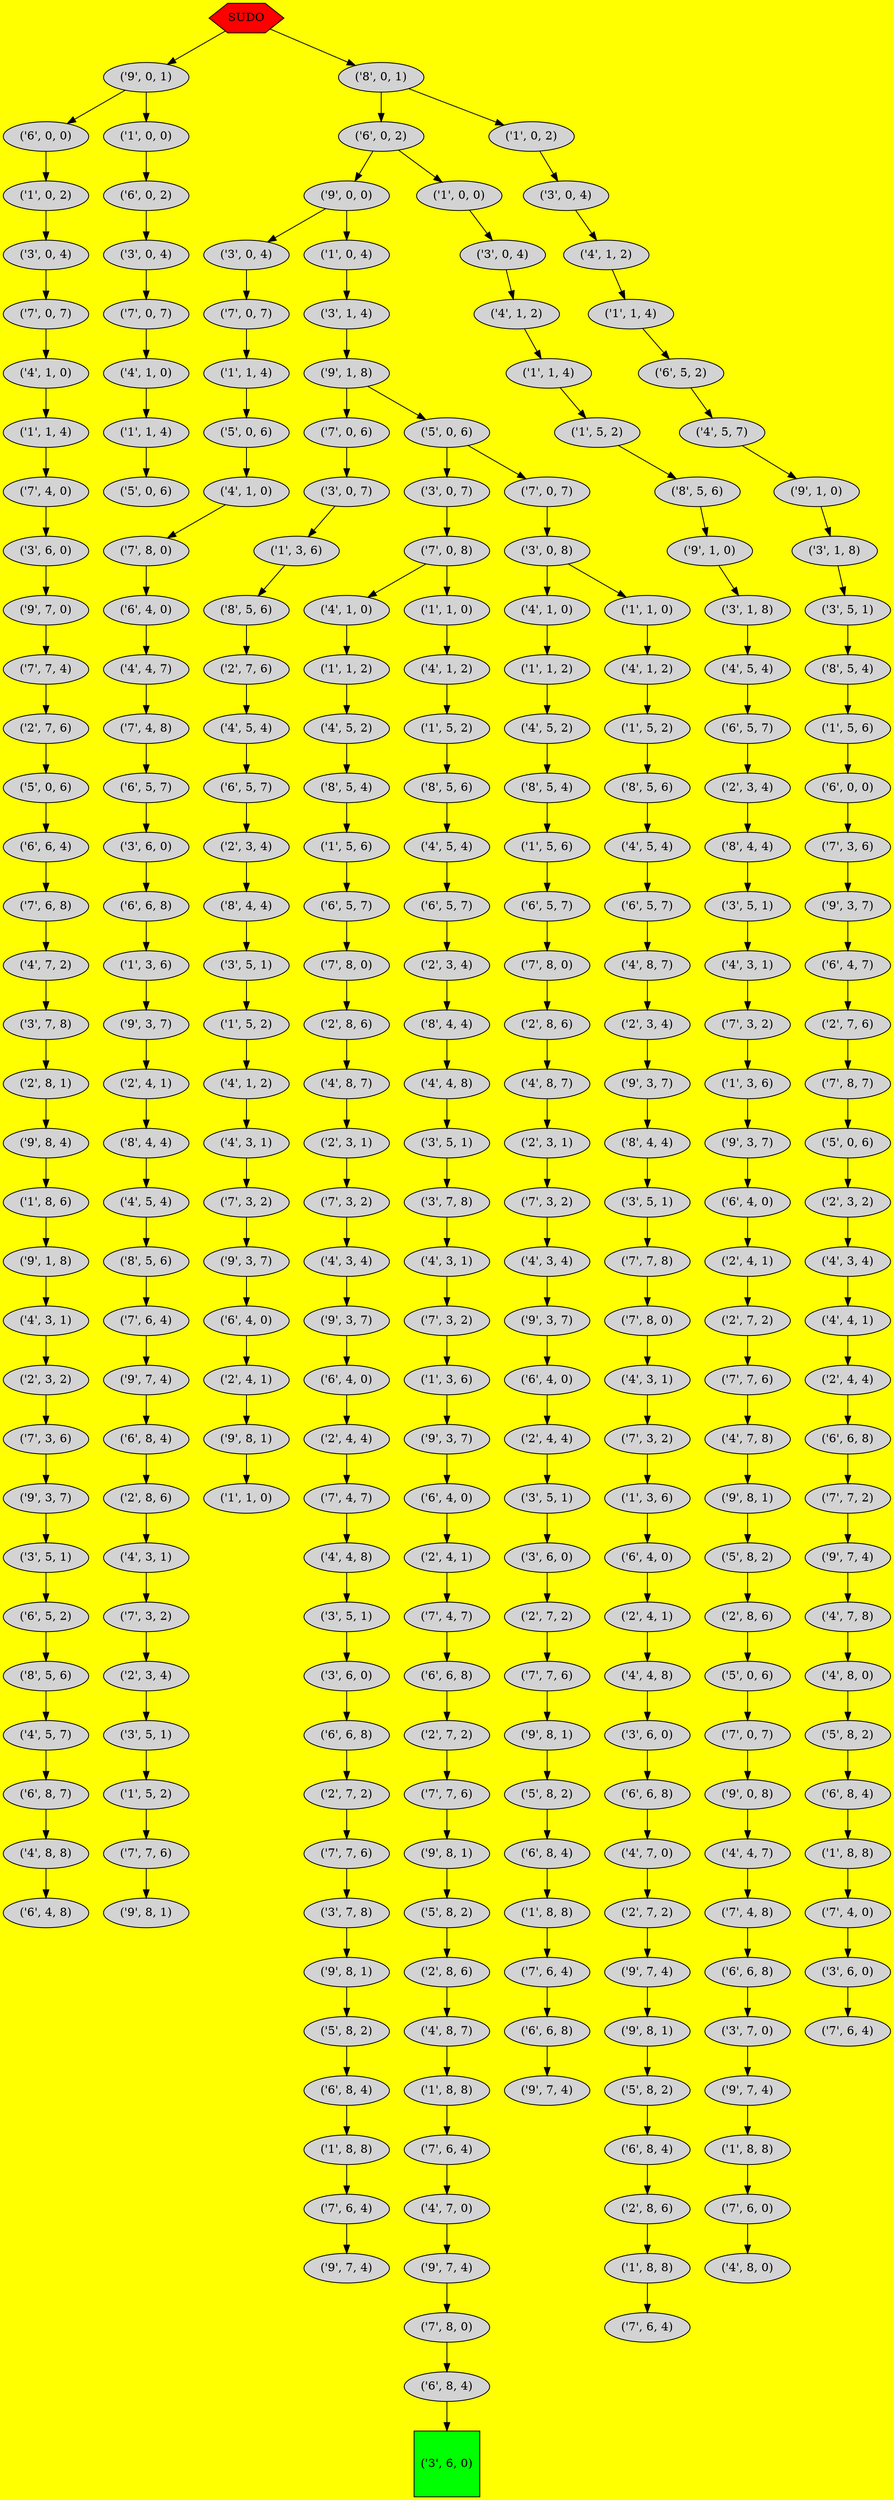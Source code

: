 digraph G {
   bgcolor="#FFFF00";
   node[style=filled];
   "SUDO"[shape=hexagon, fillcolor="#FF0000"];
   "[('9', 0, 1), 0]"[label="('9', 0, 1)"];
   "SUDO"->"[('9', 0, 1), 0]";
   "[('9', 0, 1), 0]"[label="('9', 0, 1)"];
   "[('6', 0, 0), 0]"[label="('6', 0, 0)"];
   "[('9', 0, 1), 0]"->"[('6', 0, 0), 0]";
   "[('6', 0, 0), 0]"[label="('6', 0, 0)"];
   "[('1', 0, 2), 0]"[label="('1', 0, 2)"];
   "[('6', 0, 0), 0]"->"[('1', 0, 2), 0]";
   "[('1', 0, 2), 0]"[label="('1', 0, 2)"];
   "[('3', 0, 4), 0]"[label="('3', 0, 4)"];
   "[('1', 0, 2), 0]"->"[('3', 0, 4), 0]";
   "[('3', 0, 4), 0]"[label="('3', 0, 4)"];
   "[('7', 0, 7), 0]"[label="('7', 0, 7)"];
   "[('3', 0, 4), 0]"->"[('7', 0, 7), 0]";
   "[('7', 0, 7), 0]"[label="('7', 0, 7)"];
   "[('4', 1, 0), 0]"[label="('4', 1, 0)"];
   "[('7', 0, 7), 0]"->"[('4', 1, 0), 0]";
   "[('4', 1, 0), 0]"[label="('4', 1, 0)"];
   "[('1', 1, 4), 0]"[label="('1', 1, 4)"];
   "[('4', 1, 0), 0]"->"[('1', 1, 4), 0]";
   "[('1', 1, 4), 0]"[label="('1', 1, 4)"];
   "[('7', 4, 0), 0]"[label="('7', 4, 0)"];
   "[('1', 1, 4), 0]"->"[('7', 4, 0), 0]";
   "[('7', 4, 0), 0]"[label="('7', 4, 0)"];
   "[('3', 6, 0), 0]"[label="('3', 6, 0)"];
   "[('7', 4, 0), 0]"->"[('3', 6, 0), 0]";
   "[('3', 6, 0), 0]"[label="('3', 6, 0)"];
   "[('9', 7, 0), 0]"[label="('9', 7, 0)"];
   "[('3', 6, 0), 0]"->"[('9', 7, 0), 0]";
   "[('9', 7, 0), 0]"[label="('9', 7, 0)"];
   "[('7', 7, 4), 0]"[label="('7', 7, 4)"];
   "[('9', 7, 0), 0]"->"[('7', 7, 4), 0]";
   "[('7', 7, 4), 0]"[label="('7', 7, 4)"];
   "[('2', 7, 6), 0]"[label="('2', 7, 6)"];
   "[('7', 7, 4), 0]"->"[('2', 7, 6), 0]";
   "[('2', 7, 6), 0]"[label="('2', 7, 6)"];
   "[('5', 0, 6), 0]"[label="('5', 0, 6)"];
   "[('2', 7, 6), 0]"->"[('5', 0, 6), 0]";
   "[('5', 0, 6), 0]"[label="('5', 0, 6)"];
   "[('6', 6, 4), 0]"[label="('6', 6, 4)"];
   "[('5', 0, 6), 0]"->"[('6', 6, 4), 0]";
   "[('6', 6, 4), 0]"[label="('6', 6, 4)"];
   "[('7', 6, 8), 0]"[label="('7', 6, 8)"];
   "[('6', 6, 4), 0]"->"[('7', 6, 8), 0]";
   "[('7', 6, 8), 0]"[label="('7', 6, 8)"];
   "[('4', 7, 2), 0]"[label="('4', 7, 2)"];
   "[('7', 6, 8), 0]"->"[('4', 7, 2), 0]";
   "[('4', 7, 2), 0]"[label="('4', 7, 2)"];
   "[('3', 7, 8), 0]"[label="('3', 7, 8)"];
   "[('4', 7, 2), 0]"->"[('3', 7, 8), 0]";
   "[('3', 7, 8), 0]"[label="('3', 7, 8)"];
   "[('2', 8, 1), 0]"[label="('2', 8, 1)"];
   "[('3', 7, 8), 0]"->"[('2', 8, 1), 0]";
   "[('2', 8, 1), 0]"[label="('2', 8, 1)"];
   "[('9', 8, 4), 0]"[label="('9', 8, 4)"];
   "[('2', 8, 1), 0]"->"[('9', 8, 4), 0]";
   "[('9', 8, 4), 0]"[label="('9', 8, 4)"];
   "[('1', 8, 6), 0]"[label="('1', 8, 6)"];
   "[('9', 8, 4), 0]"->"[('1', 8, 6), 0]";
   "[('1', 8, 6), 0]"[label="('1', 8, 6)"];
   "[('9', 1, 8), 0]"[label="('9', 1, 8)"];
   "[('1', 8, 6), 0]"->"[('9', 1, 8), 0]";
   "[('9', 1, 8), 0]"[label="('9', 1, 8)"];
   "[('4', 3, 1), 0]"[label="('4', 3, 1)"];
   "[('9', 1, 8), 0]"->"[('4', 3, 1), 0]";
   "[('4', 3, 1), 0]"[label="('4', 3, 1)"];
   "[('2', 3, 2), 0]"[label="('2', 3, 2)"];
   "[('4', 3, 1), 0]"->"[('2', 3, 2), 0]";
   "[('2', 3, 2), 0]"[label="('2', 3, 2)"];
   "[('7', 3, 6), 0]"[label="('7', 3, 6)"];
   "[('2', 3, 2), 0]"->"[('7', 3, 6), 0]";
   "[('7', 3, 6), 0]"[label="('7', 3, 6)"];
   "[('9', 3, 7), 0]"[label="('9', 3, 7)"];
   "[('7', 3, 6), 0]"->"[('9', 3, 7), 0]";
   "[('9', 3, 7), 0]"[label="('9', 3, 7)"];
   "[('3', 5, 1), 0]"[label="('3', 5, 1)"];
   "[('9', 3, 7), 0]"->"[('3', 5, 1), 0]";
   "[('3', 5, 1), 0]"[label="('3', 5, 1)"];
   "[('6', 5, 2), 0]"[label="('6', 5, 2)"];
   "[('3', 5, 1), 0]"->"[('6', 5, 2), 0]";
   "[('6', 5, 2), 0]"[label="('6', 5, 2)"];
   "[('8', 5, 6), 0]"[label="('8', 5, 6)"];
   "[('6', 5, 2), 0]"->"[('8', 5, 6), 0]";
   "[('8', 5, 6), 0]"[label="('8', 5, 6)"];
   "[('4', 5, 7), 0]"[label="('4', 5, 7)"];
   "[('8', 5, 6), 0]"->"[('4', 5, 7), 0]";
   "[('4', 5, 7), 0]"[label="('4', 5, 7)"];
   "[('6', 8, 7), 0]"[label="('6', 8, 7)"];
   "[('4', 5, 7), 0]"->"[('6', 8, 7), 0]";
   "[('6', 8, 7), 0]"[label="('6', 8, 7)"];
   "[('4', 8, 8), 0]"[label="('4', 8, 8)"];
   "[('6', 8, 7), 0]"->"[('4', 8, 8), 0]";
   "[('4', 8, 8), 0]"[label="('4', 8, 8)"];
   "[('6', 4, 8), 0]"[label="('6', 4, 8)"];
   "[('4', 8, 8), 0]"->"[('6', 4, 8), 0]";
   "[('9', 0, 1), 0]"[label="('9', 0, 1)"];
   "[('1', 0, 0), 1]"[label="('1', 0, 0)"];
   "[('9', 0, 1), 0]"->"[('1', 0, 0), 1]";
   "[('1', 0, 0), 1]"[label="('1', 0, 0)"];
   "[('6', 0, 2), 1]"[label="('6', 0, 2)"];
   "[('1', 0, 0), 1]"->"[('6', 0, 2), 1]";
   "[('6', 0, 2), 1]"[label="('6', 0, 2)"];
   "[('3', 0, 4), 1]"[label="('3', 0, 4)"];
   "[('6', 0, 2), 1]"->"[('3', 0, 4), 1]";
   "[('3', 0, 4), 1]"[label="('3', 0, 4)"];
   "[('7', 0, 7), 1]"[label="('7', 0, 7)"];
   "[('3', 0, 4), 1]"->"[('7', 0, 7), 1]";
   "[('7', 0, 7), 1]"[label="('7', 0, 7)"];
   "[('4', 1, 0), 1]"[label="('4', 1, 0)"];
   "[('7', 0, 7), 1]"->"[('4', 1, 0), 1]";
   "[('4', 1, 0), 1]"[label="('4', 1, 0)"];
   "[('1', 1, 4), 1]"[label="('1', 1, 4)"];
   "[('4', 1, 0), 1]"->"[('1', 1, 4), 1]";
   "[('1', 1, 4), 1]"[label="('1', 1, 4)"];
   "[('5', 0, 6), 1]"[label="('5', 0, 6)"];
   "[('1', 1, 4), 1]"->"[('5', 0, 6), 1]";
   "SUDO"[shape=hexagon, fillcolor="#FF0000"];
   "[('8', 0, 1), 3]"[label="('8', 0, 1)"];
   "SUDO"->"[('8', 0, 1), 3]";
   "[('8', 0, 1), 3]"[label="('8', 0, 1)"];
   "[('6', 0, 2), 3]"[label="('6', 0, 2)"];
   "[('8', 0, 1), 3]"->"[('6', 0, 2), 3]";
   "[('6', 0, 2), 3]"[label="('6', 0, 2)"];
   "[('9', 0, 0), 3]"[label="('9', 0, 0)"];
   "[('6', 0, 2), 3]"->"[('9', 0, 0), 3]";
   "[('9', 0, 0), 3]"[label="('9', 0, 0)"];
   "[('3', 0, 4), 3]"[label="('3', 0, 4)"];
   "[('9', 0, 0), 3]"->"[('3', 0, 4), 3]";
   "[('3', 0, 4), 3]"[label="('3', 0, 4)"];
   "[('7', 0, 7), 3]"[label="('7', 0, 7)"];
   "[('3', 0, 4), 3]"->"[('7', 0, 7), 3]";
   "[('7', 0, 7), 3]"[label="('7', 0, 7)"];
   "[('1', 1, 4), 3]"[label="('1', 1, 4)"];
   "[('7', 0, 7), 3]"->"[('1', 1, 4), 3]";
   "[('1', 1, 4), 3]"[label="('1', 1, 4)"];
   "[('5', 0, 6), 3]"[label="('5', 0, 6)"];
   "[('1', 1, 4), 3]"->"[('5', 0, 6), 3]";
   "[('5', 0, 6), 3]"[label="('5', 0, 6)"];
   "[('4', 1, 0), 3]"[label="('4', 1, 0)"];
   "[('5', 0, 6), 3]"->"[('4', 1, 0), 3]";
   "[('4', 1, 0), 3]"[label="('4', 1, 0)"];
   "[('7', 8, 0), 3]"[label="('7', 8, 0)"];
   "[('4', 1, 0), 3]"->"[('7', 8, 0), 3]";
   "[('7', 8, 0), 3]"[label="('7', 8, 0)"];
   "[('6', 4, 0), 3]"[label="('6', 4, 0)"];
   "[('7', 8, 0), 3]"->"[('6', 4, 0), 3]";
   "[('6', 4, 0), 3]"[label="('6', 4, 0)"];
   "[('4', 4, 7), 3]"[label="('4', 4, 7)"];
   "[('6', 4, 0), 3]"->"[('4', 4, 7), 3]";
   "[('4', 4, 7), 3]"[label="('4', 4, 7)"];
   "[('7', 4, 8), 3]"[label="('7', 4, 8)"];
   "[('4', 4, 7), 3]"->"[('7', 4, 8), 3]";
   "[('7', 4, 8), 3]"[label="('7', 4, 8)"];
   "[('6', 5, 7), 3]"[label="('6', 5, 7)"];
   "[('7', 4, 8), 3]"->"[('6', 5, 7), 3]";
   "[('6', 5, 7), 3]"[label="('6', 5, 7)"];
   "[('3', 6, 0), 3]"[label="('3', 6, 0)"];
   "[('6', 5, 7), 3]"->"[('3', 6, 0), 3]";
   "[('3', 6, 0), 3]"[label="('3', 6, 0)"];
   "[('6', 6, 8), 3]"[label="('6', 6, 8)"];
   "[('3', 6, 0), 3]"->"[('6', 6, 8), 3]";
   "[('6', 6, 8), 3]"[label="('6', 6, 8)"];
   "[('1', 3, 6), 3]"[label="('1', 3, 6)"];
   "[('6', 6, 8), 3]"->"[('1', 3, 6), 3]";
   "[('1', 3, 6), 3]"[label="('1', 3, 6)"];
   "[('9', 3, 7), 3]"[label="('9', 3, 7)"];
   "[('1', 3, 6), 3]"->"[('9', 3, 7), 3]";
   "[('9', 3, 7), 3]"[label="('9', 3, 7)"];
   "[('2', 4, 1), 3]"[label="('2', 4, 1)"];
   "[('9', 3, 7), 3]"->"[('2', 4, 1), 3]";
   "[('2', 4, 1), 3]"[label="('2', 4, 1)"];
   "[('8', 4, 4), 3]"[label="('8', 4, 4)"];
   "[('2', 4, 1), 3]"->"[('8', 4, 4), 3]";
   "[('8', 4, 4), 3]"[label="('8', 4, 4)"];
   "[('4', 5, 4), 3]"[label="('4', 5, 4)"];
   "[('8', 4, 4), 3]"->"[('4', 5, 4), 3]";
   "[('4', 5, 4), 3]"[label="('4', 5, 4)"];
   "[('8', 5, 6), 3]"[label="('8', 5, 6)"];
   "[('4', 5, 4), 3]"->"[('8', 5, 6), 3]";
   "[('8', 5, 6), 3]"[label="('8', 5, 6)"];
   "[('7', 6, 4), 3]"[label="('7', 6, 4)"];
   "[('8', 5, 6), 3]"->"[('7', 6, 4), 3]";
   "[('7', 6, 4), 3]"[label="('7', 6, 4)"];
   "[('9', 7, 4), 3]"[label="('9', 7, 4)"];
   "[('7', 6, 4), 3]"->"[('9', 7, 4), 3]";
   "[('9', 7, 4), 3]"[label="('9', 7, 4)"];
   "[('6', 8, 4), 3]"[label="('6', 8, 4)"];
   "[('9', 7, 4), 3]"->"[('6', 8, 4), 3]";
   "[('6', 8, 4), 3]"[label="('6', 8, 4)"];
   "[('2', 8, 6), 3]"[label="('2', 8, 6)"];
   "[('6', 8, 4), 3]"->"[('2', 8, 6), 3]";
   "[('2', 8, 6), 3]"[label="('2', 8, 6)"];
   "[('4', 3, 1), 3]"[label="('4', 3, 1)"];
   "[('2', 8, 6), 3]"->"[('4', 3, 1), 3]";
   "[('4', 3, 1), 3]"[label="('4', 3, 1)"];
   "[('7', 3, 2), 3]"[label="('7', 3, 2)"];
   "[('4', 3, 1), 3]"->"[('7', 3, 2), 3]";
   "[('7', 3, 2), 3]"[label="('7', 3, 2)"];
   "[('2', 3, 4), 3]"[label="('2', 3, 4)"];
   "[('7', 3, 2), 3]"->"[('2', 3, 4), 3]";
   "[('2', 3, 4), 3]"[label="('2', 3, 4)"];
   "[('3', 5, 1), 3]"[label="('3', 5, 1)"];
   "[('2', 3, 4), 3]"->"[('3', 5, 1), 3]";
   "[('3', 5, 1), 3]"[label="('3', 5, 1)"];
   "[('1', 5, 2), 3]"[label="('1', 5, 2)"];
   "[('3', 5, 1), 3]"->"[('1', 5, 2), 3]";
   "[('1', 5, 2), 3]"[label="('1', 5, 2)"];
   "[('7', 7, 6), 3]"[label="('7', 7, 6)"];
   "[('1', 5, 2), 3]"->"[('7', 7, 6), 3]";
   "[('7', 7, 6), 3]"[label="('7', 7, 6)"];
   "[('9', 8, 1), 3]"[label="('9', 8, 1)"];
   "[('7', 7, 6), 3]"->"[('9', 8, 1), 3]";
   "[('9', 0, 0), 3]"[label="('9', 0, 0)"];
   "[('1', 0, 4), 4]"[label="('1', 0, 4)"];
   "[('9', 0, 0), 3]"->"[('1', 0, 4), 4]";
   "[('1', 0, 4), 4]"[label="('1', 0, 4)"];
   "[('3', 1, 4), 4]"[label="('3', 1, 4)"];
   "[('1', 0, 4), 4]"->"[('3', 1, 4), 4]";
   "[('3', 1, 4), 4]"[label="('3', 1, 4)"];
   "[('9', 1, 8), 4]"[label="('9', 1, 8)"];
   "[('3', 1, 4), 4]"->"[('9', 1, 8), 4]";
   "[('9', 1, 8), 4]"[label="('9', 1, 8)"];
   "[('7', 0, 6), 4]"[label="('7', 0, 6)"];
   "[('9', 1, 8), 4]"->"[('7', 0, 6), 4]";
   "[('7', 0, 6), 4]"[label="('7', 0, 6)"];
   "[('3', 0, 7), 4]"[label="('3', 0, 7)"];
   "[('7', 0, 6), 4]"->"[('3', 0, 7), 4]";
   "[('3', 0, 7), 4]"[label="('3', 0, 7)"];
   "[('1', 3, 6), 4]"[label="('1', 3, 6)"];
   "[('3', 0, 7), 4]"->"[('1', 3, 6), 4]";
   "[('1', 3, 6), 4]"[label="('1', 3, 6)"];
   "[('8', 5, 6), 4]"[label="('8', 5, 6)"];
   "[('1', 3, 6), 4]"->"[('8', 5, 6), 4]";
   "[('8', 5, 6), 4]"[label="('8', 5, 6)"];
   "[('2', 7, 6), 4]"[label="('2', 7, 6)"];
   "[('8', 5, 6), 4]"->"[('2', 7, 6), 4]";
   "[('2', 7, 6), 4]"[label="('2', 7, 6)"];
   "[('4', 5, 4), 4]"[label="('4', 5, 4)"];
   "[('2', 7, 6), 4]"->"[('4', 5, 4), 4]";
   "[('4', 5, 4), 4]"[label="('4', 5, 4)"];
   "[('6', 5, 7), 4]"[label="('6', 5, 7)"];
   "[('4', 5, 4), 4]"->"[('6', 5, 7), 4]";
   "[('6', 5, 7), 4]"[label="('6', 5, 7)"];
   "[('2', 3, 4), 4]"[label="('2', 3, 4)"];
   "[('6', 5, 7), 4]"->"[('2', 3, 4), 4]";
   "[('2', 3, 4), 4]"[label="('2', 3, 4)"];
   "[('8', 4, 4), 4]"[label="('8', 4, 4)"];
   "[('2', 3, 4), 4]"->"[('8', 4, 4), 4]";
   "[('8', 4, 4), 4]"[label="('8', 4, 4)"];
   "[('3', 5, 1), 4]"[label="('3', 5, 1)"];
   "[('8', 4, 4), 4]"->"[('3', 5, 1), 4]";
   "[('3', 5, 1), 4]"[label="('3', 5, 1)"];
   "[('1', 5, 2), 4]"[label="('1', 5, 2)"];
   "[('3', 5, 1), 4]"->"[('1', 5, 2), 4]";
   "[('1', 5, 2), 4]"[label="('1', 5, 2)"];
   "[('4', 1, 2), 4]"[label="('4', 1, 2)"];
   "[('1', 5, 2), 4]"->"[('4', 1, 2), 4]";
   "[('4', 1, 2), 4]"[label="('4', 1, 2)"];
   "[('4', 3, 1), 4]"[label="('4', 3, 1)"];
   "[('4', 1, 2), 4]"->"[('4', 3, 1), 4]";
   "[('4', 3, 1), 4]"[label="('4', 3, 1)"];
   "[('7', 3, 2), 4]"[label="('7', 3, 2)"];
   "[('4', 3, 1), 4]"->"[('7', 3, 2), 4]";
   "[('7', 3, 2), 4]"[label="('7', 3, 2)"];
   "[('9', 3, 7), 4]"[label="('9', 3, 7)"];
   "[('7', 3, 2), 4]"->"[('9', 3, 7), 4]";
   "[('9', 3, 7), 4]"[label="('9', 3, 7)"];
   "[('6', 4, 0), 4]"[label="('6', 4, 0)"];
   "[('9', 3, 7), 4]"->"[('6', 4, 0), 4]";
   "[('6', 4, 0), 4]"[label="('6', 4, 0)"];
   "[('2', 4, 1), 4]"[label="('2', 4, 1)"];
   "[('6', 4, 0), 4]"->"[('2', 4, 1), 4]";
   "[('2', 4, 1), 4]"[label="('2', 4, 1)"];
   "[('9', 8, 1), 4]"[label="('9', 8, 1)"];
   "[('2', 4, 1), 4]"->"[('9', 8, 1), 4]";
   "[('9', 8, 1), 4]"[label="('9', 8, 1)"];
   "[('1', 1, 0), 4]"[label="('1', 1, 0)"];
   "[('9', 8, 1), 4]"->"[('1', 1, 0), 4]";
   "[('9', 1, 8), 4]"[label="('9', 1, 8)"];
   "[('5', 0, 6), 5]"[label="('5', 0, 6)"];
   "[('9', 1, 8), 4]"->"[('5', 0, 6), 5]";
   "[('5', 0, 6), 5]"[label="('5', 0, 6)"];
   "[('3', 0, 7), 5]"[label="('3', 0, 7)"];
   "[('5', 0, 6), 5]"->"[('3', 0, 7), 5]";
   "[('3', 0, 7), 5]"[label="('3', 0, 7)"];
   "[('7', 0, 8), 5]"[label="('7', 0, 8)"];
   "[('3', 0, 7), 5]"->"[('7', 0, 8), 5]";
   "[('7', 0, 8), 5]"[label="('7', 0, 8)"];
   "[('4', 1, 0), 5]"[label="('4', 1, 0)"];
   "[('7', 0, 8), 5]"->"[('4', 1, 0), 5]";
   "[('4', 1, 0), 5]"[label="('4', 1, 0)"];
   "[('1', 1, 2), 5]"[label="('1', 1, 2)"];
   "[('4', 1, 0), 5]"->"[('1', 1, 2), 5]";
   "[('1', 1, 2), 5]"[label="('1', 1, 2)"];
   "[('4', 5, 2), 5]"[label="('4', 5, 2)"];
   "[('1', 1, 2), 5]"->"[('4', 5, 2), 5]";
   "[('4', 5, 2), 5]"[label="('4', 5, 2)"];
   "[('8', 5, 4), 5]"[label="('8', 5, 4)"];
   "[('4', 5, 2), 5]"->"[('8', 5, 4), 5]";
   "[('8', 5, 4), 5]"[label="('8', 5, 4)"];
   "[('1', 5, 6), 5]"[label="('1', 5, 6)"];
   "[('8', 5, 4), 5]"->"[('1', 5, 6), 5]";
   "[('1', 5, 6), 5]"[label="('1', 5, 6)"];
   "[('6', 5, 7), 5]"[label="('6', 5, 7)"];
   "[('1', 5, 6), 5]"->"[('6', 5, 7), 5]";
   "[('6', 5, 7), 5]"[label="('6', 5, 7)"];
   "[('7', 8, 0), 5]"[label="('7', 8, 0)"];
   "[('6', 5, 7), 5]"->"[('7', 8, 0), 5]";
   "[('7', 8, 0), 5]"[label="('7', 8, 0)"];
   "[('2', 8, 6), 5]"[label="('2', 8, 6)"];
   "[('7', 8, 0), 5]"->"[('2', 8, 6), 5]";
   "[('2', 8, 6), 5]"[label="('2', 8, 6)"];
   "[('4', 8, 7), 5]"[label="('4', 8, 7)"];
   "[('2', 8, 6), 5]"->"[('4', 8, 7), 5]";
   "[('4', 8, 7), 5]"[label="('4', 8, 7)"];
   "[('2', 3, 1), 5]"[label="('2', 3, 1)"];
   "[('4', 8, 7), 5]"->"[('2', 3, 1), 5]";
   "[('2', 3, 1), 5]"[label="('2', 3, 1)"];
   "[('7', 3, 2), 5]"[label="('7', 3, 2)"];
   "[('2', 3, 1), 5]"->"[('7', 3, 2), 5]";
   "[('7', 3, 2), 5]"[label="('7', 3, 2)"];
   "[('4', 3, 4), 5]"[label="('4', 3, 4)"];
   "[('7', 3, 2), 5]"->"[('4', 3, 4), 5]";
   "[('4', 3, 4), 5]"[label="('4', 3, 4)"];
   "[('9', 3, 7), 5]"[label="('9', 3, 7)"];
   "[('4', 3, 4), 5]"->"[('9', 3, 7), 5]";
   "[('9', 3, 7), 5]"[label="('9', 3, 7)"];
   "[('6', 4, 0), 5]"[label="('6', 4, 0)"];
   "[('9', 3, 7), 5]"->"[('6', 4, 0), 5]";
   "[('6', 4, 0), 5]"[label="('6', 4, 0)"];
   "[('2', 4, 4), 5]"[label="('2', 4, 4)"];
   "[('6', 4, 0), 5]"->"[('2', 4, 4), 5]";
   "[('2', 4, 4), 5]"[label="('2', 4, 4)"];
   "[('7', 4, 7), 5]"[label="('7', 4, 7)"];
   "[('2', 4, 4), 5]"->"[('7', 4, 7), 5]";
   "[('7', 4, 7), 5]"[label="('7', 4, 7)"];
   "[('4', 4, 8), 5]"[label="('4', 4, 8)"];
   "[('7', 4, 7), 5]"->"[('4', 4, 8), 5]";
   "[('4', 4, 8), 5]"[label="('4', 4, 8)"];
   "[('3', 5, 1), 5]"[label="('3', 5, 1)"];
   "[('4', 4, 8), 5]"->"[('3', 5, 1), 5]";
   "[('3', 5, 1), 5]"[label="('3', 5, 1)"];
   "[('3', 6, 0), 5]"[label="('3', 6, 0)"];
   "[('3', 5, 1), 5]"->"[('3', 6, 0), 5]";
   "[('3', 6, 0), 5]"[label="('3', 6, 0)"];
   "[('6', 6, 8), 5]"[label="('6', 6, 8)"];
   "[('3', 6, 0), 5]"->"[('6', 6, 8), 5]";
   "[('6', 6, 8), 5]"[label="('6', 6, 8)"];
   "[('2', 7, 2), 5]"[label="('2', 7, 2)"];
   "[('6', 6, 8), 5]"->"[('2', 7, 2), 5]";
   "[('2', 7, 2), 5]"[label="('2', 7, 2)"];
   "[('7', 7, 6), 5]"[label="('7', 7, 6)"];
   "[('2', 7, 2), 5]"->"[('7', 7, 6), 5]";
   "[('7', 7, 6), 5]"[label="('7', 7, 6)"];
   "[('3', 7, 8), 5]"[label="('3', 7, 8)"];
   "[('7', 7, 6), 5]"->"[('3', 7, 8), 5]";
   "[('3', 7, 8), 5]"[label="('3', 7, 8)"];
   "[('9', 8, 1), 5]"[label="('9', 8, 1)"];
   "[('3', 7, 8), 5]"->"[('9', 8, 1), 5]";
   "[('9', 8, 1), 5]"[label="('9', 8, 1)"];
   "[('5', 8, 2), 5]"[label="('5', 8, 2)"];
   "[('9', 8, 1), 5]"->"[('5', 8, 2), 5]";
   "[('5', 8, 2), 5]"[label="('5', 8, 2)"];
   "[('6', 8, 4), 5]"[label="('6', 8, 4)"];
   "[('5', 8, 2), 5]"->"[('6', 8, 4), 5]";
   "[('6', 8, 4), 5]"[label="('6', 8, 4)"];
   "[('1', 8, 8), 5]"[label="('1', 8, 8)"];
   "[('6', 8, 4), 5]"->"[('1', 8, 8), 5]";
   "[('1', 8, 8), 5]"[label="('1', 8, 8)"];
   "[('7', 6, 4), 5]"[label="('7', 6, 4)"];
   "[('1', 8, 8), 5]"->"[('7', 6, 4), 5]";
   "[('7', 6, 4), 5]"[label="('7', 6, 4)"];
   "[('9', 7, 4), 5]"[label="('9', 7, 4)"];
   "[('7', 6, 4), 5]"->"[('9', 7, 4), 5]";
   "[('7', 0, 8), 5]"[label="('7', 0, 8)"];
   "[('1', 1, 0), 6]"[label="('1', 1, 0)"];
   "[('7', 0, 8), 5]"->"[('1', 1, 0), 6]";
   "[('1', 1, 0), 6]"[label="('1', 1, 0)"];
   "[('4', 1, 2), 6]"[label="('4', 1, 2)"];
   "[('1', 1, 0), 6]"->"[('4', 1, 2), 6]";
   "[('4', 1, 2), 6]"[label="('4', 1, 2)"];
   "[('1', 5, 2), 6]"[label="('1', 5, 2)"];
   "[('4', 1, 2), 6]"->"[('1', 5, 2), 6]";
   "[('1', 5, 2), 6]"[label="('1', 5, 2)"];
   "[('8', 5, 6), 6]"[label="('8', 5, 6)"];
   "[('1', 5, 2), 6]"->"[('8', 5, 6), 6]";
   "[('8', 5, 6), 6]"[label="('8', 5, 6)"];
   "[('4', 5, 4), 6]"[label="('4', 5, 4)"];
   "[('8', 5, 6), 6]"->"[('4', 5, 4), 6]";
   "[('4', 5, 4), 6]"[label="('4', 5, 4)"];
   "[('6', 5, 7), 6]"[label="('6', 5, 7)"];
   "[('4', 5, 4), 6]"->"[('6', 5, 7), 6]";
   "[('6', 5, 7), 6]"[label="('6', 5, 7)"];
   "[('2', 3, 4), 6]"[label="('2', 3, 4)"];
   "[('6', 5, 7), 6]"->"[('2', 3, 4), 6]";
   "[('2', 3, 4), 6]"[label="('2', 3, 4)"];
   "[('8', 4, 4), 6]"[label="('8', 4, 4)"];
   "[('2', 3, 4), 6]"->"[('8', 4, 4), 6]";
   "[('8', 4, 4), 6]"[label="('8', 4, 4)"];
   "[('4', 4, 8), 6]"[label="('4', 4, 8)"];
   "[('8', 4, 4), 6]"->"[('4', 4, 8), 6]";
   "[('4', 4, 8), 6]"[label="('4', 4, 8)"];
   "[('3', 5, 1), 6]"[label="('3', 5, 1)"];
   "[('4', 4, 8), 6]"->"[('3', 5, 1), 6]";
   "[('3', 5, 1), 6]"[label="('3', 5, 1)"];
   "[('3', 7, 8), 6]"[label="('3', 7, 8)"];
   "[('3', 5, 1), 6]"->"[('3', 7, 8), 6]";
   "[('3', 7, 8), 6]"[label="('3', 7, 8)"];
   "[('4', 3, 1), 6]"[label="('4', 3, 1)"];
   "[('3', 7, 8), 6]"->"[('4', 3, 1), 6]";
   "[('4', 3, 1), 6]"[label="('4', 3, 1)"];
   "[('7', 3, 2), 6]"[label="('7', 3, 2)"];
   "[('4', 3, 1), 6]"->"[('7', 3, 2), 6]";
   "[('7', 3, 2), 6]"[label="('7', 3, 2)"];
   "[('1', 3, 6), 6]"[label="('1', 3, 6)"];
   "[('7', 3, 2), 6]"->"[('1', 3, 6), 6]";
   "[('1', 3, 6), 6]"[label="('1', 3, 6)"];
   "[('9', 3, 7), 6]"[label="('9', 3, 7)"];
   "[('1', 3, 6), 6]"->"[('9', 3, 7), 6]";
   "[('9', 3, 7), 6]"[label="('9', 3, 7)"];
   "[('6', 4, 0), 6]"[label="('6', 4, 0)"];
   "[('9', 3, 7), 6]"->"[('6', 4, 0), 6]";
   "[('6', 4, 0), 6]"[label="('6', 4, 0)"];
   "[('2', 4, 1), 6]"[label="('2', 4, 1)"];
   "[('6', 4, 0), 6]"->"[('2', 4, 1), 6]";
   "[('2', 4, 1), 6]"[label="('2', 4, 1)"];
   "[('7', 4, 7), 6]"[label="('7', 4, 7)"];
   "[('2', 4, 1), 6]"->"[('7', 4, 7), 6]";
   "[('7', 4, 7), 6]"[label="('7', 4, 7)"];
   "[('6', 6, 8), 6]"[label="('6', 6, 8)"];
   "[('7', 4, 7), 6]"->"[('6', 6, 8), 6]";
   "[('6', 6, 8), 6]"[label="('6', 6, 8)"];
   "[('2', 7, 2), 6]"[label="('2', 7, 2)"];
   "[('6', 6, 8), 6]"->"[('2', 7, 2), 6]";
   "[('2', 7, 2), 6]"[label="('2', 7, 2)"];
   "[('7', 7, 6), 6]"[label="('7', 7, 6)"];
   "[('2', 7, 2), 6]"->"[('7', 7, 6), 6]";
   "[('7', 7, 6), 6]"[label="('7', 7, 6)"];
   "[('9', 8, 1), 6]"[label="('9', 8, 1)"];
   "[('7', 7, 6), 6]"->"[('9', 8, 1), 6]";
   "[('9', 8, 1), 6]"[label="('9', 8, 1)"];
   "[('5', 8, 2), 6]"[label="('5', 8, 2)"];
   "[('9', 8, 1), 6]"->"[('5', 8, 2), 6]";
   "[('5', 8, 2), 6]"[label="('5', 8, 2)"];
   "[('2', 8, 6), 6]"[label="('2', 8, 6)"];
   "[('5', 8, 2), 6]"->"[('2', 8, 6), 6]";
   "[('2', 8, 6), 6]"[label="('2', 8, 6)"];
   "[('4', 8, 7), 6]"[label="('4', 8, 7)"];
   "[('2', 8, 6), 6]"->"[('4', 8, 7), 6]";
   "[('4', 8, 7), 6]"[label="('4', 8, 7)"];
   "[('1', 8, 8), 6]"[label="('1', 8, 8)"];
   "[('4', 8, 7), 6]"->"[('1', 8, 8), 6]";
   "[('1', 8, 8), 6]"[label="('1', 8, 8)"];
   "[('7', 6, 4), 6]"[label="('7', 6, 4)"];
   "[('1', 8, 8), 6]"->"[('7', 6, 4), 6]";
   "[('7', 6, 4), 6]"[label="('7', 6, 4)"];
   "[('4', 7, 0), 6]"[label="('4', 7, 0)"];
   "[('7', 6, 4), 6]"->"[('4', 7, 0), 6]";
   "[('4', 7, 0), 6]"[label="('4', 7, 0)"];
   "[('9', 7, 4), 6]"[label="('9', 7, 4)"];
   "[('4', 7, 0), 6]"->"[('9', 7, 4), 6]";
   "[('9', 7, 4), 6]"[label="('9', 7, 4)"];
   "[('7', 8, 0), 6]"[label="('7', 8, 0)"];
   "[('9', 7, 4), 6]"->"[('7', 8, 0), 6]";
   "[('7', 8, 0), 6]"[label="('7', 8, 0)"];
   "[('6', 8, 4), 6]"[label="('6', 8, 4)"];
   "[('7', 8, 0), 6]"->"[('6', 8, 4), 6]";
   "[('6', 8, 4), 6]"[label="('6', 8, 4)"];
   "[('3', 6, 0), 6]"[label="('3', 6, 0)", shape=square, fillcolor="#00FF00"];
   "[('6', 8, 4), 6]"->"[('3', 6, 0), 6]";
   "[('5', 0, 6), 5]"[label="('5', 0, 6)"];
   "[('7', 0, 7), 8]"[label="('7', 0, 7)"];
   "[('5', 0, 6), 5]"->"[('7', 0, 7), 8]";
   "[('7', 0, 7), 8]"[label="('7', 0, 7)"];
   "[('3', 0, 8), 8]"[label="('3', 0, 8)"];
   "[('7', 0, 7), 8]"->"[('3', 0, 8), 8]";
   "[('3', 0, 8), 8]"[label="('3', 0, 8)"];
   "[('4', 1, 0), 8]"[label="('4', 1, 0)"];
   "[('3', 0, 8), 8]"->"[('4', 1, 0), 8]";
   "[('4', 1, 0), 8]"[label="('4', 1, 0)"];
   "[('1', 1, 2), 8]"[label="('1', 1, 2)"];
   "[('4', 1, 0), 8]"->"[('1', 1, 2), 8]";
   "[('1', 1, 2), 8]"[label="('1', 1, 2)"];
   "[('4', 5, 2), 8]"[label="('4', 5, 2)"];
   "[('1', 1, 2), 8]"->"[('4', 5, 2), 8]";
   "[('4', 5, 2), 8]"[label="('4', 5, 2)"];
   "[('8', 5, 4), 8]"[label="('8', 5, 4)"];
   "[('4', 5, 2), 8]"->"[('8', 5, 4), 8]";
   "[('8', 5, 4), 8]"[label="('8', 5, 4)"];
   "[('1', 5, 6), 8]"[label="('1', 5, 6)"];
   "[('8', 5, 4), 8]"->"[('1', 5, 6), 8]";
   "[('1', 5, 6), 8]"[label="('1', 5, 6)"];
   "[('6', 5, 7), 8]"[label="('6', 5, 7)"];
   "[('1', 5, 6), 8]"->"[('6', 5, 7), 8]";
   "[('6', 5, 7), 8]"[label="('6', 5, 7)"];
   "[('7', 8, 0), 8]"[label="('7', 8, 0)"];
   "[('6', 5, 7), 8]"->"[('7', 8, 0), 8]";
   "[('7', 8, 0), 8]"[label="('7', 8, 0)"];
   "[('2', 8, 6), 8]"[label="('2', 8, 6)"];
   "[('7', 8, 0), 8]"->"[('2', 8, 6), 8]";
   "[('2', 8, 6), 8]"[label="('2', 8, 6)"];
   "[('4', 8, 7), 8]"[label="('4', 8, 7)"];
   "[('2', 8, 6), 8]"->"[('4', 8, 7), 8]";
   "[('4', 8, 7), 8]"[label="('4', 8, 7)"];
   "[('2', 3, 1), 8]"[label="('2', 3, 1)"];
   "[('4', 8, 7), 8]"->"[('2', 3, 1), 8]";
   "[('2', 3, 1), 8]"[label="('2', 3, 1)"];
   "[('7', 3, 2), 8]"[label="('7', 3, 2)"];
   "[('2', 3, 1), 8]"->"[('7', 3, 2), 8]";
   "[('7', 3, 2), 8]"[label="('7', 3, 2)"];
   "[('4', 3, 4), 8]"[label="('4', 3, 4)"];
   "[('7', 3, 2), 8]"->"[('4', 3, 4), 8]";
   "[('4', 3, 4), 8]"[label="('4', 3, 4)"];
   "[('9', 3, 7), 8]"[label="('9', 3, 7)"];
   "[('4', 3, 4), 8]"->"[('9', 3, 7), 8]";
   "[('9', 3, 7), 8]"[label="('9', 3, 7)"];
   "[('6', 4, 0), 8]"[label="('6', 4, 0)"];
   "[('9', 3, 7), 8]"->"[('6', 4, 0), 8]";
   "[('6', 4, 0), 8]"[label="('6', 4, 0)"];
   "[('2', 4, 4), 8]"[label="('2', 4, 4)"];
   "[('6', 4, 0), 8]"->"[('2', 4, 4), 8]";
   "[('2', 4, 4), 8]"[label="('2', 4, 4)"];
   "[('3', 5, 1), 8]"[label="('3', 5, 1)"];
   "[('2', 4, 4), 8]"->"[('3', 5, 1), 8]";
   "[('3', 5, 1), 8]"[label="('3', 5, 1)"];
   "[('3', 6, 0), 8]"[label="('3', 6, 0)"];
   "[('3', 5, 1), 8]"->"[('3', 6, 0), 8]";
   "[('3', 6, 0), 8]"[label="('3', 6, 0)"];
   "[('2', 7, 2), 8]"[label="('2', 7, 2)"];
   "[('3', 6, 0), 8]"->"[('2', 7, 2), 8]";
   "[('2', 7, 2), 8]"[label="('2', 7, 2)"];
   "[('7', 7, 6), 8]"[label="('7', 7, 6)"];
   "[('2', 7, 2), 8]"->"[('7', 7, 6), 8]";
   "[('7', 7, 6), 8]"[label="('7', 7, 6)"];
   "[('9', 8, 1), 8]"[label="('9', 8, 1)"];
   "[('7', 7, 6), 8]"->"[('9', 8, 1), 8]";
   "[('9', 8, 1), 8]"[label="('9', 8, 1)"];
   "[('5', 8, 2), 8]"[label="('5', 8, 2)"];
   "[('9', 8, 1), 8]"->"[('5', 8, 2), 8]";
   "[('5', 8, 2), 8]"[label="('5', 8, 2)"];
   "[('6', 8, 4), 8]"[label="('6', 8, 4)"];
   "[('5', 8, 2), 8]"->"[('6', 8, 4), 8]";
   "[('6', 8, 4), 8]"[label="('6', 8, 4)"];
   "[('1', 8, 8), 8]"[label="('1', 8, 8)"];
   "[('6', 8, 4), 8]"->"[('1', 8, 8), 8]";
   "[('1', 8, 8), 8]"[label="('1', 8, 8)"];
   "[('7', 6, 4), 8]"[label="('7', 6, 4)"];
   "[('1', 8, 8), 8]"->"[('7', 6, 4), 8]";
   "[('7', 6, 4), 8]"[label="('7', 6, 4)"];
   "[('6', 6, 8), 8]"[label="('6', 6, 8)"];
   "[('7', 6, 4), 8]"->"[('6', 6, 8), 8]";
   "[('6', 6, 8), 8]"[label="('6', 6, 8)"];
   "[('9', 7, 4), 8]"[label="('9', 7, 4)"];
   "[('6', 6, 8), 8]"->"[('9', 7, 4), 8]";
   "[('3', 0, 8), 8]"[label="('3', 0, 8)"];
   "[('1', 1, 0), 9]"[label="('1', 1, 0)"];
   "[('3', 0, 8), 8]"->"[('1', 1, 0), 9]";
   "[('1', 1, 0), 9]"[label="('1', 1, 0)"];
   "[('4', 1, 2), 9]"[label="('4', 1, 2)"];
   "[('1', 1, 0), 9]"->"[('4', 1, 2), 9]";
   "[('4', 1, 2), 9]"[label="('4', 1, 2)"];
   "[('1', 5, 2), 9]"[label="('1', 5, 2)"];
   "[('4', 1, 2), 9]"->"[('1', 5, 2), 9]";
   "[('1', 5, 2), 9]"[label="('1', 5, 2)"];
   "[('8', 5, 6), 9]"[label="('8', 5, 6)"];
   "[('1', 5, 2), 9]"->"[('8', 5, 6), 9]";
   "[('8', 5, 6), 9]"[label="('8', 5, 6)"];
   "[('4', 5, 4), 9]"[label="('4', 5, 4)"];
   "[('8', 5, 6), 9]"->"[('4', 5, 4), 9]";
   "[('4', 5, 4), 9]"[label="('4', 5, 4)"];
   "[('6', 5, 7), 9]"[label="('6', 5, 7)"];
   "[('4', 5, 4), 9]"->"[('6', 5, 7), 9]";
   "[('6', 5, 7), 9]"[label="('6', 5, 7)"];
   "[('4', 8, 7), 9]"[label="('4', 8, 7)"];
   "[('6', 5, 7), 9]"->"[('4', 8, 7), 9]";
   "[('4', 8, 7), 9]"[label="('4', 8, 7)"];
   "[('2', 3, 4), 9]"[label="('2', 3, 4)"];
   "[('4', 8, 7), 9]"->"[('2', 3, 4), 9]";
   "[('2', 3, 4), 9]"[label="('2', 3, 4)"];
   "[('9', 3, 7), 9]"[label="('9', 3, 7)"];
   "[('2', 3, 4), 9]"->"[('9', 3, 7), 9]";
   "[('9', 3, 7), 9]"[label="('9', 3, 7)"];
   "[('8', 4, 4), 9]"[label="('8', 4, 4)"];
   "[('9', 3, 7), 9]"->"[('8', 4, 4), 9]";
   "[('8', 4, 4), 9]"[label="('8', 4, 4)"];
   "[('3', 5, 1), 9]"[label="('3', 5, 1)"];
   "[('8', 4, 4), 9]"->"[('3', 5, 1), 9]";
   "[('3', 5, 1), 9]"[label="('3', 5, 1)"];
   "[('7', 7, 8), 9]"[label="('7', 7, 8)"];
   "[('3', 5, 1), 9]"->"[('7', 7, 8), 9]";
   "[('7', 7, 8), 9]"[label="('7', 7, 8)"];
   "[('7', 8, 0), 9]"[label="('7', 8, 0)"];
   "[('7', 7, 8), 9]"->"[('7', 8, 0), 9]";
   "[('7', 8, 0), 9]"[label="('7', 8, 0)"];
   "[('4', 3, 1), 9]"[label="('4', 3, 1)"];
   "[('7', 8, 0), 9]"->"[('4', 3, 1), 9]";
   "[('4', 3, 1), 9]"[label="('4', 3, 1)"];
   "[('7', 3, 2), 9]"[label="('7', 3, 2)"];
   "[('4', 3, 1), 9]"->"[('7', 3, 2), 9]";
   "[('7', 3, 2), 9]"[label="('7', 3, 2)"];
   "[('1', 3, 6), 9]"[label="('1', 3, 6)"];
   "[('7', 3, 2), 9]"->"[('1', 3, 6), 9]";
   "[('1', 3, 6), 9]"[label="('1', 3, 6)"];
   "[('6', 4, 0), 9]"[label="('6', 4, 0)"];
   "[('1', 3, 6), 9]"->"[('6', 4, 0), 9]";
   "[('6', 4, 0), 9]"[label="('6', 4, 0)"];
   "[('2', 4, 1), 9]"[label="('2', 4, 1)"];
   "[('6', 4, 0), 9]"->"[('2', 4, 1), 9]";
   "[('2', 4, 1), 9]"[label="('2', 4, 1)"];
   "[('4', 4, 8), 9]"[label="('4', 4, 8)"];
   "[('2', 4, 1), 9]"->"[('4', 4, 8), 9]";
   "[('4', 4, 8), 9]"[label="('4', 4, 8)"];
   "[('3', 6, 0), 9]"[label="('3', 6, 0)"];
   "[('4', 4, 8), 9]"->"[('3', 6, 0), 9]";
   "[('3', 6, 0), 9]"[label="('3', 6, 0)"];
   "[('6', 6, 8), 9]"[label="('6', 6, 8)"];
   "[('3', 6, 0), 9]"->"[('6', 6, 8), 9]";
   "[('6', 6, 8), 9]"[label="('6', 6, 8)"];
   "[('4', 7, 0), 9]"[label="('4', 7, 0)"];
   "[('6', 6, 8), 9]"->"[('4', 7, 0), 9]";
   "[('4', 7, 0), 9]"[label="('4', 7, 0)"];
   "[('2', 7, 2), 9]"[label="('2', 7, 2)"];
   "[('4', 7, 0), 9]"->"[('2', 7, 2), 9]";
   "[('2', 7, 2), 9]"[label="('2', 7, 2)"];
   "[('9', 7, 4), 9]"[label="('9', 7, 4)"];
   "[('2', 7, 2), 9]"->"[('9', 7, 4), 9]";
   "[('9', 7, 4), 9]"[label="('9', 7, 4)"];
   "[('9', 8, 1), 9]"[label="('9', 8, 1)"];
   "[('9', 7, 4), 9]"->"[('9', 8, 1), 9]";
   "[('9', 8, 1), 9]"[label="('9', 8, 1)"];
   "[('5', 8, 2), 9]"[label="('5', 8, 2)"];
   "[('9', 8, 1), 9]"->"[('5', 8, 2), 9]";
   "[('5', 8, 2), 9]"[label="('5', 8, 2)"];
   "[('6', 8, 4), 9]"[label="('6', 8, 4)"];
   "[('5', 8, 2), 9]"->"[('6', 8, 4), 9]";
   "[('6', 8, 4), 9]"[label="('6', 8, 4)"];
   "[('2', 8, 6), 9]"[label="('2', 8, 6)"];
   "[('6', 8, 4), 9]"->"[('2', 8, 6), 9]";
   "[('2', 8, 6), 9]"[label="('2', 8, 6)"];
   "[('1', 8, 8), 9]"[label="('1', 8, 8)"];
   "[('2', 8, 6), 9]"->"[('1', 8, 8), 9]";
   "[('1', 8, 8), 9]"[label="('1', 8, 8)"];
   "[('7', 6, 4), 9]"[label="('7', 6, 4)"];
   "[('1', 8, 8), 9]"->"[('7', 6, 4), 9]";
   "[('6', 0, 2), 3]"[label="('6', 0, 2)"];
   "[('1', 0, 0), 14]"[label="('1', 0, 0)"];
   "[('6', 0, 2), 3]"->"[('1', 0, 0), 14]";
   "[('1', 0, 0), 14]"[label="('1', 0, 0)"];
   "[('3', 0, 4), 14]"[label="('3', 0, 4)"];
   "[('1', 0, 0), 14]"->"[('3', 0, 4), 14]";
   "[('3', 0, 4), 14]"[label="('3', 0, 4)"];
   "[('4', 1, 2), 14]"[label="('4', 1, 2)"];
   "[('3', 0, 4), 14]"->"[('4', 1, 2), 14]";
   "[('4', 1, 2), 14]"[label="('4', 1, 2)"];
   "[('1', 1, 4), 14]"[label="('1', 1, 4)"];
   "[('4', 1, 2), 14]"->"[('1', 1, 4), 14]";
   "[('1', 1, 4), 14]"[label="('1', 1, 4)"];
   "[('1', 5, 2), 14]"[label="('1', 5, 2)"];
   "[('1', 1, 4), 14]"->"[('1', 5, 2), 14]";
   "[('1', 5, 2), 14]"[label="('1', 5, 2)"];
   "[('8', 5, 6), 14]"[label="('8', 5, 6)"];
   "[('1', 5, 2), 14]"->"[('8', 5, 6), 14]";
   "[('8', 5, 6), 14]"[label="('8', 5, 6)"];
   "[('9', 1, 0), 14]"[label="('9', 1, 0)"];
   "[('8', 5, 6), 14]"->"[('9', 1, 0), 14]";
   "[('9', 1, 0), 14]"[label="('9', 1, 0)"];
   "[('3', 1, 8), 14]"[label="('3', 1, 8)"];
   "[('9', 1, 0), 14]"->"[('3', 1, 8), 14]";
   "[('3', 1, 8), 14]"[label="('3', 1, 8)"];
   "[('4', 5, 4), 14]"[label="('4', 5, 4)"];
   "[('3', 1, 8), 14]"->"[('4', 5, 4), 14]";
   "[('4', 5, 4), 14]"[label="('4', 5, 4)"];
   "[('6', 5, 7), 14]"[label="('6', 5, 7)"];
   "[('4', 5, 4), 14]"->"[('6', 5, 7), 14]";
   "[('6', 5, 7), 14]"[label="('6', 5, 7)"];
   "[('2', 3, 4), 14]"[label="('2', 3, 4)"];
   "[('6', 5, 7), 14]"->"[('2', 3, 4), 14]";
   "[('2', 3, 4), 14]"[label="('2', 3, 4)"];
   "[('8', 4, 4), 14]"[label="('8', 4, 4)"];
   "[('2', 3, 4), 14]"->"[('8', 4, 4), 14]";
   "[('8', 4, 4), 14]"[label="('8', 4, 4)"];
   "[('3', 5, 1), 14]"[label="('3', 5, 1)"];
   "[('8', 4, 4), 14]"->"[('3', 5, 1), 14]";
   "[('3', 5, 1), 14]"[label="('3', 5, 1)"];
   "[('4', 3, 1), 14]"[label="('4', 3, 1)"];
   "[('3', 5, 1), 14]"->"[('4', 3, 1), 14]";
   "[('4', 3, 1), 14]"[label="('4', 3, 1)"];
   "[('7', 3, 2), 14]"[label="('7', 3, 2)"];
   "[('4', 3, 1), 14]"->"[('7', 3, 2), 14]";
   "[('7', 3, 2), 14]"[label="('7', 3, 2)"];
   "[('1', 3, 6), 14]"[label="('1', 3, 6)"];
   "[('7', 3, 2), 14]"->"[('1', 3, 6), 14]";
   "[('1', 3, 6), 14]"[label="('1', 3, 6)"];
   "[('9', 3, 7), 14]"[label="('9', 3, 7)"];
   "[('1', 3, 6), 14]"->"[('9', 3, 7), 14]";
   "[('9', 3, 7), 14]"[label="('9', 3, 7)"];
   "[('6', 4, 0), 14]"[label="('6', 4, 0)"];
   "[('9', 3, 7), 14]"->"[('6', 4, 0), 14]";
   "[('6', 4, 0), 14]"[label="('6', 4, 0)"];
   "[('2', 4, 1), 14]"[label="('2', 4, 1)"];
   "[('6', 4, 0), 14]"->"[('2', 4, 1), 14]";
   "[('2', 4, 1), 14]"[label="('2', 4, 1)"];
   "[('2', 7, 2), 14]"[label="('2', 7, 2)"];
   "[('2', 4, 1), 14]"->"[('2', 7, 2), 14]";
   "[('2', 7, 2), 14]"[label="('2', 7, 2)"];
   "[('7', 7, 6), 14]"[label="('7', 7, 6)"];
   "[('2', 7, 2), 14]"->"[('7', 7, 6), 14]";
   "[('7', 7, 6), 14]"[label="('7', 7, 6)"];
   "[('4', 7, 8), 14]"[label="('4', 7, 8)"];
   "[('7', 7, 6), 14]"->"[('4', 7, 8), 14]";
   "[('4', 7, 8), 14]"[label="('4', 7, 8)"];
   "[('9', 8, 1), 14]"[label="('9', 8, 1)"];
   "[('4', 7, 8), 14]"->"[('9', 8, 1), 14]";
   "[('9', 8, 1), 14]"[label="('9', 8, 1)"];
   "[('5', 8, 2), 14]"[label="('5', 8, 2)"];
   "[('9', 8, 1), 14]"->"[('5', 8, 2), 14]";
   "[('5', 8, 2), 14]"[label="('5', 8, 2)"];
   "[('2', 8, 6), 14]"[label="('2', 8, 6)"];
   "[('5', 8, 2), 14]"->"[('2', 8, 6), 14]";
   "[('2', 8, 6), 14]"[label="('2', 8, 6)"];
   "[('5', 0, 6), 14]"[label="('5', 0, 6)"];
   "[('2', 8, 6), 14]"->"[('5', 0, 6), 14]";
   "[('5', 0, 6), 14]"[label="('5', 0, 6)"];
   "[('7', 0, 7), 14]"[label="('7', 0, 7)"];
   "[('5', 0, 6), 14]"->"[('7', 0, 7), 14]";
   "[('7', 0, 7), 14]"[label="('7', 0, 7)"];
   "[('9', 0, 8), 14]"[label="('9', 0, 8)"];
   "[('7', 0, 7), 14]"->"[('9', 0, 8), 14]";
   "[('9', 0, 8), 14]"[label="('9', 0, 8)"];
   "[('4', 4, 7), 14]"[label="('4', 4, 7)"];
   "[('9', 0, 8), 14]"->"[('4', 4, 7), 14]";
   "[('4', 4, 7), 14]"[label="('4', 4, 7)"];
   "[('7', 4, 8), 14]"[label="('7', 4, 8)"];
   "[('4', 4, 7), 14]"->"[('7', 4, 8), 14]";
   "[('7', 4, 8), 14]"[label="('7', 4, 8)"];
   "[('6', 6, 8), 14]"[label="('6', 6, 8)"];
   "[('7', 4, 8), 14]"->"[('6', 6, 8), 14]";
   "[('6', 6, 8), 14]"[label="('6', 6, 8)"];
   "[('3', 7, 0), 14]"[label="('3', 7, 0)"];
   "[('6', 6, 8), 14]"->"[('3', 7, 0), 14]";
   "[('3', 7, 0), 14]"[label="('3', 7, 0)"];
   "[('9', 7, 4), 14]"[label="('9', 7, 4)"];
   "[('3', 7, 0), 14]"->"[('9', 7, 4), 14]";
   "[('9', 7, 4), 14]"[label="('9', 7, 4)"];
   "[('1', 8, 8), 14]"[label="('1', 8, 8)"];
   "[('9', 7, 4), 14]"->"[('1', 8, 8), 14]";
   "[('1', 8, 8), 14]"[label="('1', 8, 8)"];
   "[('7', 6, 0), 14]"[label="('7', 6, 0)"];
   "[('1', 8, 8), 14]"->"[('7', 6, 0), 14]";
   "[('7', 6, 0), 14]"[label="('7', 6, 0)"];
   "[('4', 8, 0), 14]"[label="('4', 8, 0)"];
   "[('7', 6, 0), 14]"->"[('4', 8, 0), 14]";
   "[('8', 0, 1), 3]"[label="('8', 0, 1)"];
   "[('1', 0, 2), 16]"[label="('1', 0, 2)"];
   "[('8', 0, 1), 3]"->"[('1', 0, 2), 16]";
   "[('1', 0, 2), 16]"[label="('1', 0, 2)"];
   "[('3', 0, 4), 16]"[label="('3', 0, 4)"];
   "[('1', 0, 2), 16]"->"[('3', 0, 4), 16]";
   "[('3', 0, 4), 16]"[label="('3', 0, 4)"];
   "[('4', 1, 2), 16]"[label="('4', 1, 2)"];
   "[('3', 0, 4), 16]"->"[('4', 1, 2), 16]";
   "[('4', 1, 2), 16]"[label="('4', 1, 2)"];
   "[('1', 1, 4), 16]"[label="('1', 1, 4)"];
   "[('4', 1, 2), 16]"->"[('1', 1, 4), 16]";
   "[('1', 1, 4), 16]"[label="('1', 1, 4)"];
   "[('6', 5, 2), 16]"[label="('6', 5, 2)"];
   "[('1', 1, 4), 16]"->"[('6', 5, 2), 16]";
   "[('6', 5, 2), 16]"[label="('6', 5, 2)"];
   "[('4', 5, 7), 16]"[label="('4', 5, 7)"];
   "[('6', 5, 2), 16]"->"[('4', 5, 7), 16]";
   "[('4', 5, 7), 16]"[label="('4', 5, 7)"];
   "[('9', 1, 0), 16]"[label="('9', 1, 0)"];
   "[('4', 5, 7), 16]"->"[('9', 1, 0), 16]";
   "[('9', 1, 0), 16]"[label="('9', 1, 0)"];
   "[('3', 1, 8), 16]"[label="('3', 1, 8)"];
   "[('9', 1, 0), 16]"->"[('3', 1, 8), 16]";
   "[('3', 1, 8), 16]"[label="('3', 1, 8)"];
   "[('3', 5, 1), 16]"[label="('3', 5, 1)"];
   "[('3', 1, 8), 16]"->"[('3', 5, 1), 16]";
   "[('3', 5, 1), 16]"[label="('3', 5, 1)"];
   "[('8', 5, 4), 16]"[label="('8', 5, 4)"];
   "[('3', 5, 1), 16]"->"[('8', 5, 4), 16]";
   "[('8', 5, 4), 16]"[label="('8', 5, 4)"];
   "[('1', 5, 6), 16]"[label="('1', 5, 6)"];
   "[('8', 5, 4), 16]"->"[('1', 5, 6), 16]";
   "[('1', 5, 6), 16]"[label="('1', 5, 6)"];
   "[('6', 0, 0), 16]"[label="('6', 0, 0)"];
   "[('1', 5, 6), 16]"->"[('6', 0, 0), 16]";
   "[('6', 0, 0), 16]"[label="('6', 0, 0)"];
   "[('7', 3, 6), 16]"[label="('7', 3, 6)"];
   "[('6', 0, 0), 16]"->"[('7', 3, 6), 16]";
   "[('7', 3, 6), 16]"[label="('7', 3, 6)"];
   "[('9', 3, 7), 16]"[label="('9', 3, 7)"];
   "[('7', 3, 6), 16]"->"[('9', 3, 7), 16]";
   "[('9', 3, 7), 16]"[label="('9', 3, 7)"];
   "[('6', 4, 7), 16]"[label="('6', 4, 7)"];
   "[('9', 3, 7), 16]"->"[('6', 4, 7), 16]";
   "[('6', 4, 7), 16]"[label="('6', 4, 7)"];
   "[('2', 7, 6), 16]"[label="('2', 7, 6)"];
   "[('6', 4, 7), 16]"->"[('2', 7, 6), 16]";
   "[('2', 7, 6), 16]"[label="('2', 7, 6)"];
   "[('7', 8, 7), 16]"[label="('7', 8, 7)"];
   "[('2', 7, 6), 16]"->"[('7', 8, 7), 16]";
   "[('7', 8, 7), 16]"[label="('7', 8, 7)"];
   "[('5', 0, 6), 16]"[label="('5', 0, 6)"];
   "[('7', 8, 7), 16]"->"[('5', 0, 6), 16]";
   "[('5', 0, 6), 16]"[label="('5', 0, 6)"];
   "[('2', 3, 2), 16]"[label="('2', 3, 2)"];
   "[('5', 0, 6), 16]"->"[('2', 3, 2), 16]";
   "[('2', 3, 2), 16]"[label="('2', 3, 2)"];
   "[('4', 3, 4), 16]"[label="('4', 3, 4)"];
   "[('2', 3, 2), 16]"->"[('4', 3, 4), 16]";
   "[('4', 3, 4), 16]"[label="('4', 3, 4)"];
   "[('4', 4, 1), 16]"[label="('4', 4, 1)"];
   "[('4', 3, 4), 16]"->"[('4', 4, 1), 16]";
   "[('4', 4, 1), 16]"[label="('4', 4, 1)"];
   "[('2', 4, 4), 16]"[label="('2', 4, 4)"];
   "[('4', 4, 1), 16]"->"[('2', 4, 4), 16]";
   "[('2', 4, 4), 16]"[label="('2', 4, 4)"];
   "[('6', 6, 8), 16]"[label="('6', 6, 8)"];
   "[('2', 4, 4), 16]"->"[('6', 6, 8), 16]";
   "[('6', 6, 8), 16]"[label="('6', 6, 8)"];
   "[('7', 7, 2), 16]"[label="('7', 7, 2)"];
   "[('6', 6, 8), 16]"->"[('7', 7, 2), 16]";
   "[('7', 7, 2), 16]"[label="('7', 7, 2)"];
   "[('9', 7, 4), 16]"[label="('9', 7, 4)"];
   "[('7', 7, 2), 16]"->"[('9', 7, 4), 16]";
   "[('9', 7, 4), 16]"[label="('9', 7, 4)"];
   "[('4', 7, 8), 16]"[label="('4', 7, 8)"];
   "[('9', 7, 4), 16]"->"[('4', 7, 8), 16]";
   "[('4', 7, 8), 16]"[label="('4', 7, 8)"];
   "[('4', 8, 0), 16]"[label="('4', 8, 0)"];
   "[('4', 7, 8), 16]"->"[('4', 8, 0), 16]";
   "[('4', 8, 0), 16]"[label="('4', 8, 0)"];
   "[('5', 8, 2), 16]"[label="('5', 8, 2)"];
   "[('4', 8, 0), 16]"->"[('5', 8, 2), 16]";
   "[('5', 8, 2), 16]"[label="('5', 8, 2)"];
   "[('6', 8, 4), 16]"[label="('6', 8, 4)"];
   "[('5', 8, 2), 16]"->"[('6', 8, 4), 16]";
   "[('6', 8, 4), 16]"[label="('6', 8, 4)"];
   "[('1', 8, 8), 16]"[label="('1', 8, 8)"];
   "[('6', 8, 4), 16]"->"[('1', 8, 8), 16]";
   "[('1', 8, 8), 16]"[label="('1', 8, 8)"];
   "[('7', 4, 0), 16]"[label="('7', 4, 0)"];
   "[('1', 8, 8), 16]"->"[('7', 4, 0), 16]";
   "[('7', 4, 0), 16]"[label="('7', 4, 0)"];
   "[('3', 6, 0), 16]"[label="('3', 6, 0)"];
   "[('7', 4, 0), 16]"->"[('3', 6, 0), 16]";
   "[('3', 6, 0), 16]"[label="('3', 6, 0)"];
   "[('7', 6, 4), 16]"[label="('7', 6, 4)"];
   "[('3', 6, 0), 16]"->"[('7', 6, 4), 16]";
}